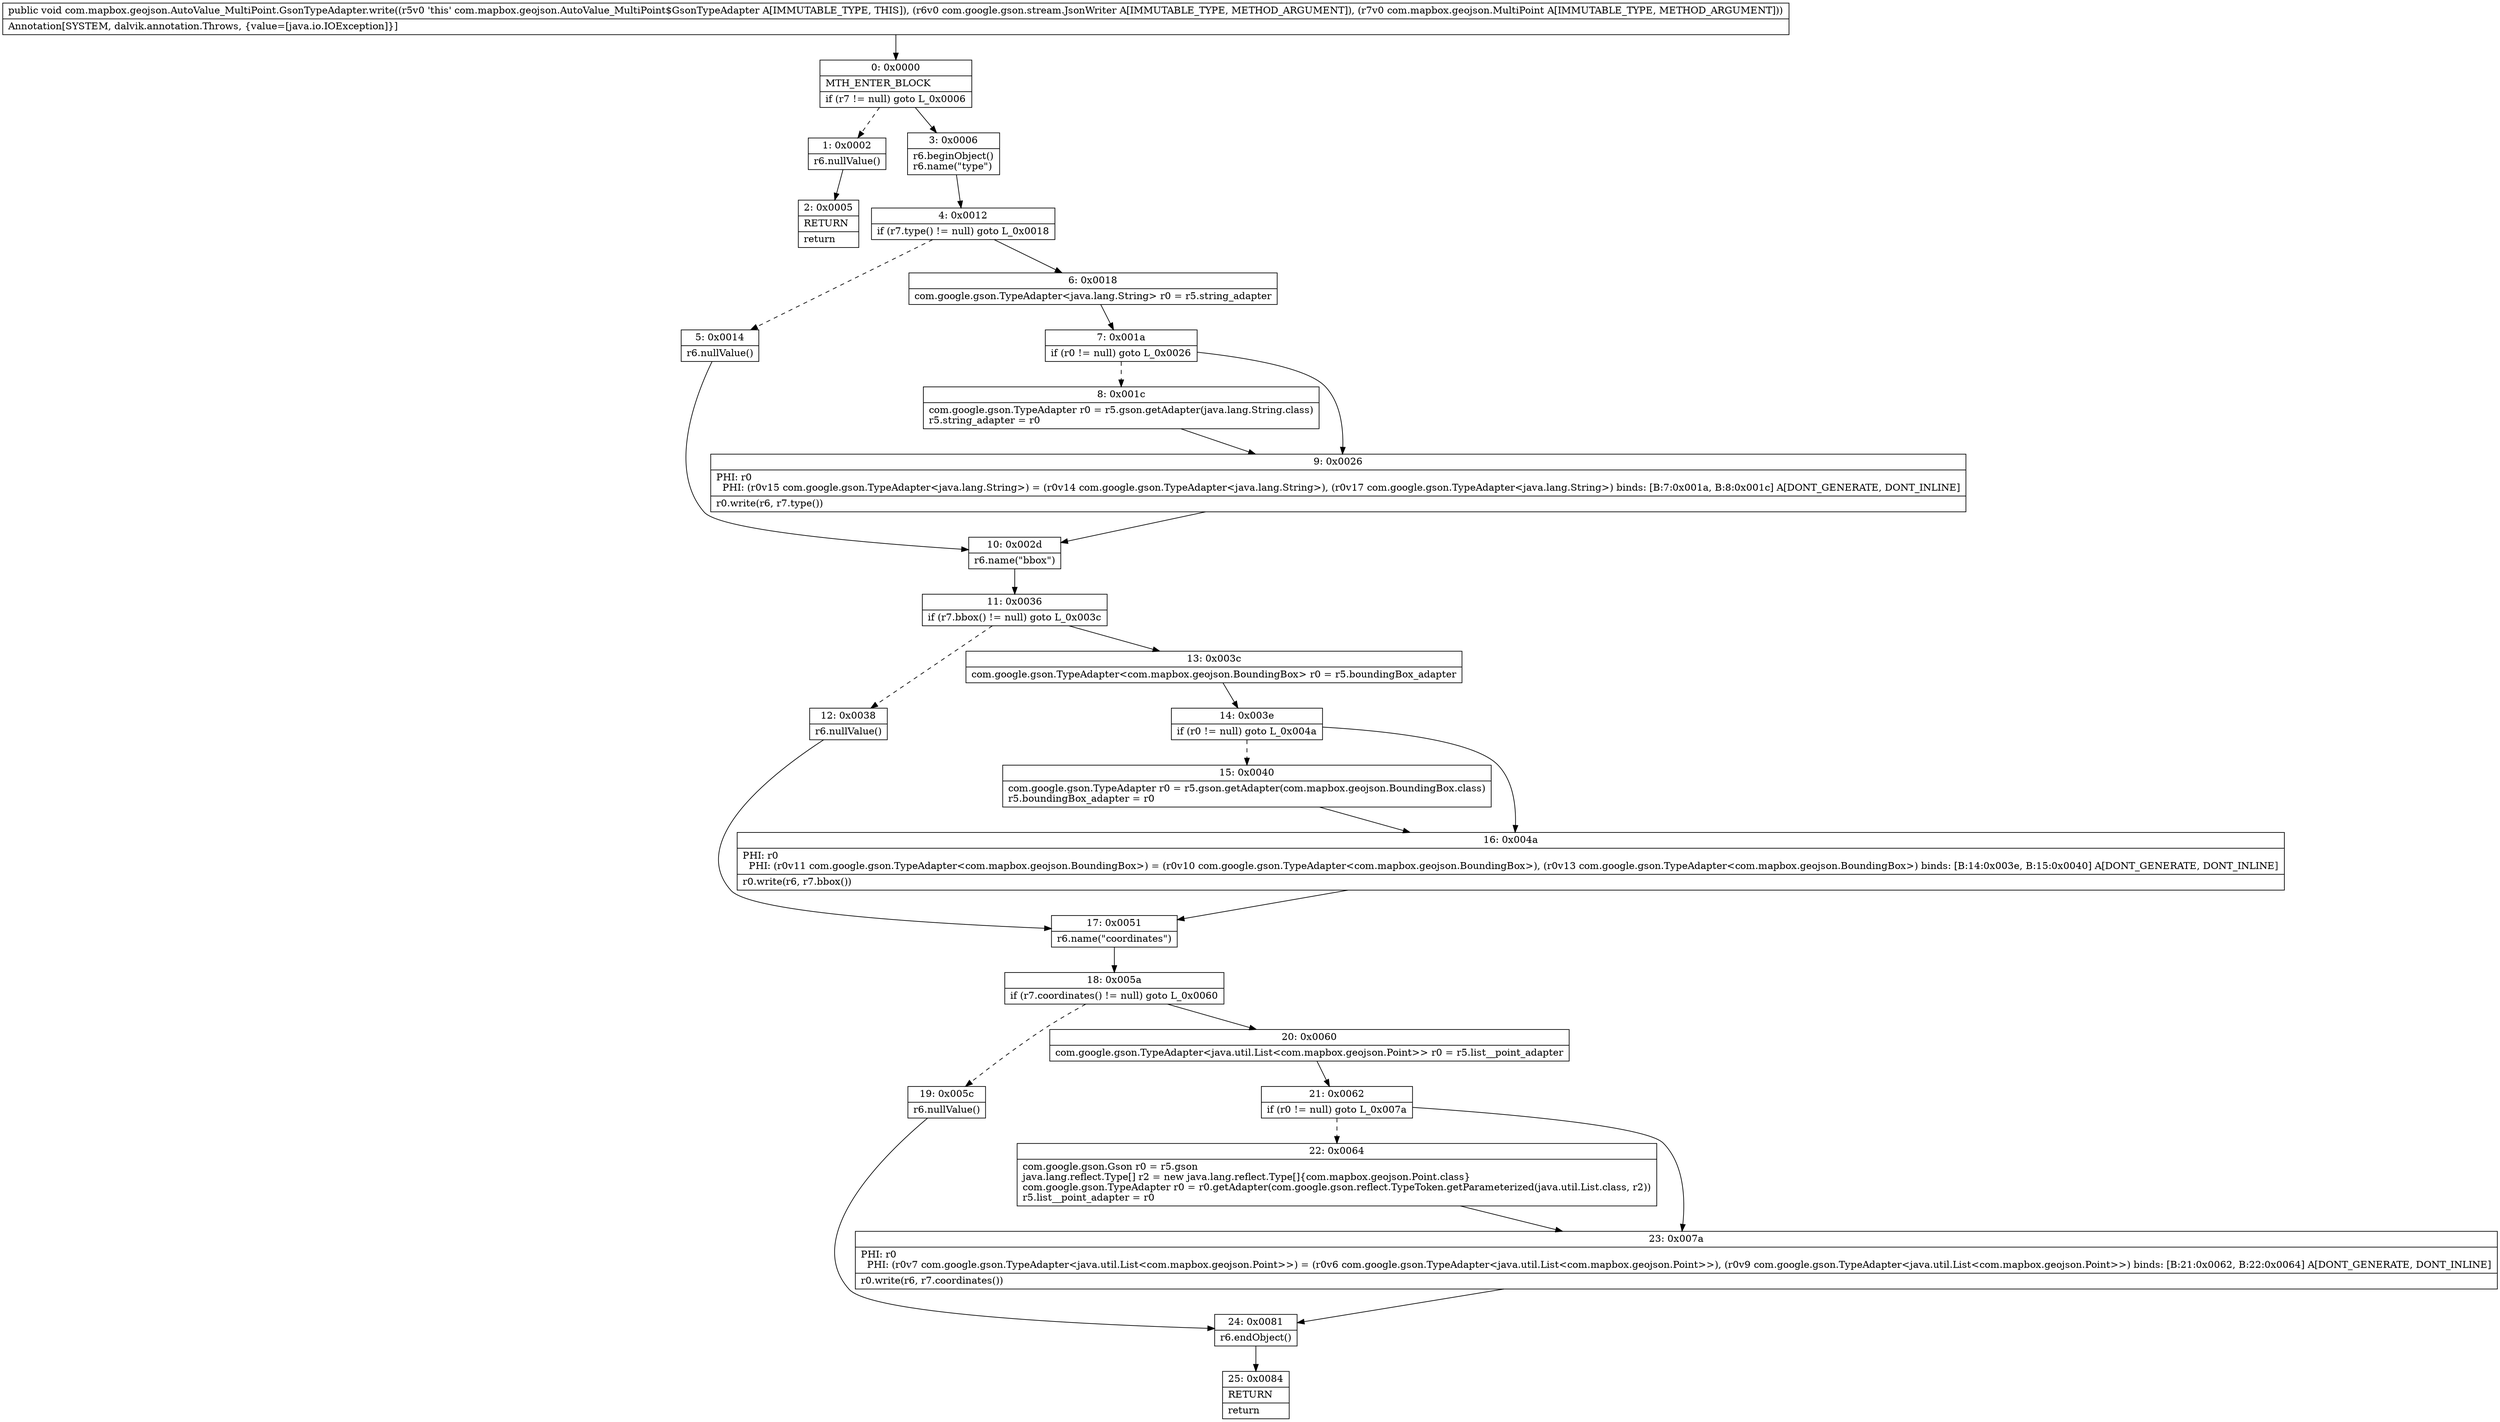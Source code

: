 digraph "CFG forcom.mapbox.geojson.AutoValue_MultiPoint.GsonTypeAdapter.write(Lcom\/google\/gson\/stream\/JsonWriter;Lcom\/mapbox\/geojson\/MultiPoint;)V" {
Node_0 [shape=record,label="{0\:\ 0x0000|MTH_ENTER_BLOCK\l|if (r7 != null) goto L_0x0006\l}"];
Node_1 [shape=record,label="{1\:\ 0x0002|r6.nullValue()\l}"];
Node_2 [shape=record,label="{2\:\ 0x0005|RETURN\l|return\l}"];
Node_3 [shape=record,label="{3\:\ 0x0006|r6.beginObject()\lr6.name(\"type\")\l}"];
Node_4 [shape=record,label="{4\:\ 0x0012|if (r7.type() != null) goto L_0x0018\l}"];
Node_5 [shape=record,label="{5\:\ 0x0014|r6.nullValue()\l}"];
Node_6 [shape=record,label="{6\:\ 0x0018|com.google.gson.TypeAdapter\<java.lang.String\> r0 = r5.string_adapter\l}"];
Node_7 [shape=record,label="{7\:\ 0x001a|if (r0 != null) goto L_0x0026\l}"];
Node_8 [shape=record,label="{8\:\ 0x001c|com.google.gson.TypeAdapter r0 = r5.gson.getAdapter(java.lang.String.class)\lr5.string_adapter = r0\l}"];
Node_9 [shape=record,label="{9\:\ 0x0026|PHI: r0 \l  PHI: (r0v15 com.google.gson.TypeAdapter\<java.lang.String\>) = (r0v14 com.google.gson.TypeAdapter\<java.lang.String\>), (r0v17 com.google.gson.TypeAdapter\<java.lang.String\>) binds: [B:7:0x001a, B:8:0x001c] A[DONT_GENERATE, DONT_INLINE]\l|r0.write(r6, r7.type())\l}"];
Node_10 [shape=record,label="{10\:\ 0x002d|r6.name(\"bbox\")\l}"];
Node_11 [shape=record,label="{11\:\ 0x0036|if (r7.bbox() != null) goto L_0x003c\l}"];
Node_12 [shape=record,label="{12\:\ 0x0038|r6.nullValue()\l}"];
Node_13 [shape=record,label="{13\:\ 0x003c|com.google.gson.TypeAdapter\<com.mapbox.geojson.BoundingBox\> r0 = r5.boundingBox_adapter\l}"];
Node_14 [shape=record,label="{14\:\ 0x003e|if (r0 != null) goto L_0x004a\l}"];
Node_15 [shape=record,label="{15\:\ 0x0040|com.google.gson.TypeAdapter r0 = r5.gson.getAdapter(com.mapbox.geojson.BoundingBox.class)\lr5.boundingBox_adapter = r0\l}"];
Node_16 [shape=record,label="{16\:\ 0x004a|PHI: r0 \l  PHI: (r0v11 com.google.gson.TypeAdapter\<com.mapbox.geojson.BoundingBox\>) = (r0v10 com.google.gson.TypeAdapter\<com.mapbox.geojson.BoundingBox\>), (r0v13 com.google.gson.TypeAdapter\<com.mapbox.geojson.BoundingBox\>) binds: [B:14:0x003e, B:15:0x0040] A[DONT_GENERATE, DONT_INLINE]\l|r0.write(r6, r7.bbox())\l}"];
Node_17 [shape=record,label="{17\:\ 0x0051|r6.name(\"coordinates\")\l}"];
Node_18 [shape=record,label="{18\:\ 0x005a|if (r7.coordinates() != null) goto L_0x0060\l}"];
Node_19 [shape=record,label="{19\:\ 0x005c|r6.nullValue()\l}"];
Node_20 [shape=record,label="{20\:\ 0x0060|com.google.gson.TypeAdapter\<java.util.List\<com.mapbox.geojson.Point\>\> r0 = r5.list__point_adapter\l}"];
Node_21 [shape=record,label="{21\:\ 0x0062|if (r0 != null) goto L_0x007a\l}"];
Node_22 [shape=record,label="{22\:\ 0x0064|com.google.gson.Gson r0 = r5.gson\ljava.lang.reflect.Type[] r2 = new java.lang.reflect.Type[]\{com.mapbox.geojson.Point.class\}\lcom.google.gson.TypeAdapter r0 = r0.getAdapter(com.google.gson.reflect.TypeToken.getParameterized(java.util.List.class, r2))\lr5.list__point_adapter = r0\l}"];
Node_23 [shape=record,label="{23\:\ 0x007a|PHI: r0 \l  PHI: (r0v7 com.google.gson.TypeAdapter\<java.util.List\<com.mapbox.geojson.Point\>\>) = (r0v6 com.google.gson.TypeAdapter\<java.util.List\<com.mapbox.geojson.Point\>\>), (r0v9 com.google.gson.TypeAdapter\<java.util.List\<com.mapbox.geojson.Point\>\>) binds: [B:21:0x0062, B:22:0x0064] A[DONT_GENERATE, DONT_INLINE]\l|r0.write(r6, r7.coordinates())\l}"];
Node_24 [shape=record,label="{24\:\ 0x0081|r6.endObject()\l}"];
Node_25 [shape=record,label="{25\:\ 0x0084|RETURN\l|return\l}"];
MethodNode[shape=record,label="{public void com.mapbox.geojson.AutoValue_MultiPoint.GsonTypeAdapter.write((r5v0 'this' com.mapbox.geojson.AutoValue_MultiPoint$GsonTypeAdapter A[IMMUTABLE_TYPE, THIS]), (r6v0 com.google.gson.stream.JsonWriter A[IMMUTABLE_TYPE, METHOD_ARGUMENT]), (r7v0 com.mapbox.geojson.MultiPoint A[IMMUTABLE_TYPE, METHOD_ARGUMENT]))  | Annotation[SYSTEM, dalvik.annotation.Throws, \{value=[java.io.IOException]\}]\l}"];
MethodNode -> Node_0;
Node_0 -> Node_1[style=dashed];
Node_0 -> Node_3;
Node_1 -> Node_2;
Node_3 -> Node_4;
Node_4 -> Node_5[style=dashed];
Node_4 -> Node_6;
Node_5 -> Node_10;
Node_6 -> Node_7;
Node_7 -> Node_8[style=dashed];
Node_7 -> Node_9;
Node_8 -> Node_9;
Node_9 -> Node_10;
Node_10 -> Node_11;
Node_11 -> Node_12[style=dashed];
Node_11 -> Node_13;
Node_12 -> Node_17;
Node_13 -> Node_14;
Node_14 -> Node_15[style=dashed];
Node_14 -> Node_16;
Node_15 -> Node_16;
Node_16 -> Node_17;
Node_17 -> Node_18;
Node_18 -> Node_19[style=dashed];
Node_18 -> Node_20;
Node_19 -> Node_24;
Node_20 -> Node_21;
Node_21 -> Node_22[style=dashed];
Node_21 -> Node_23;
Node_22 -> Node_23;
Node_23 -> Node_24;
Node_24 -> Node_25;
}

